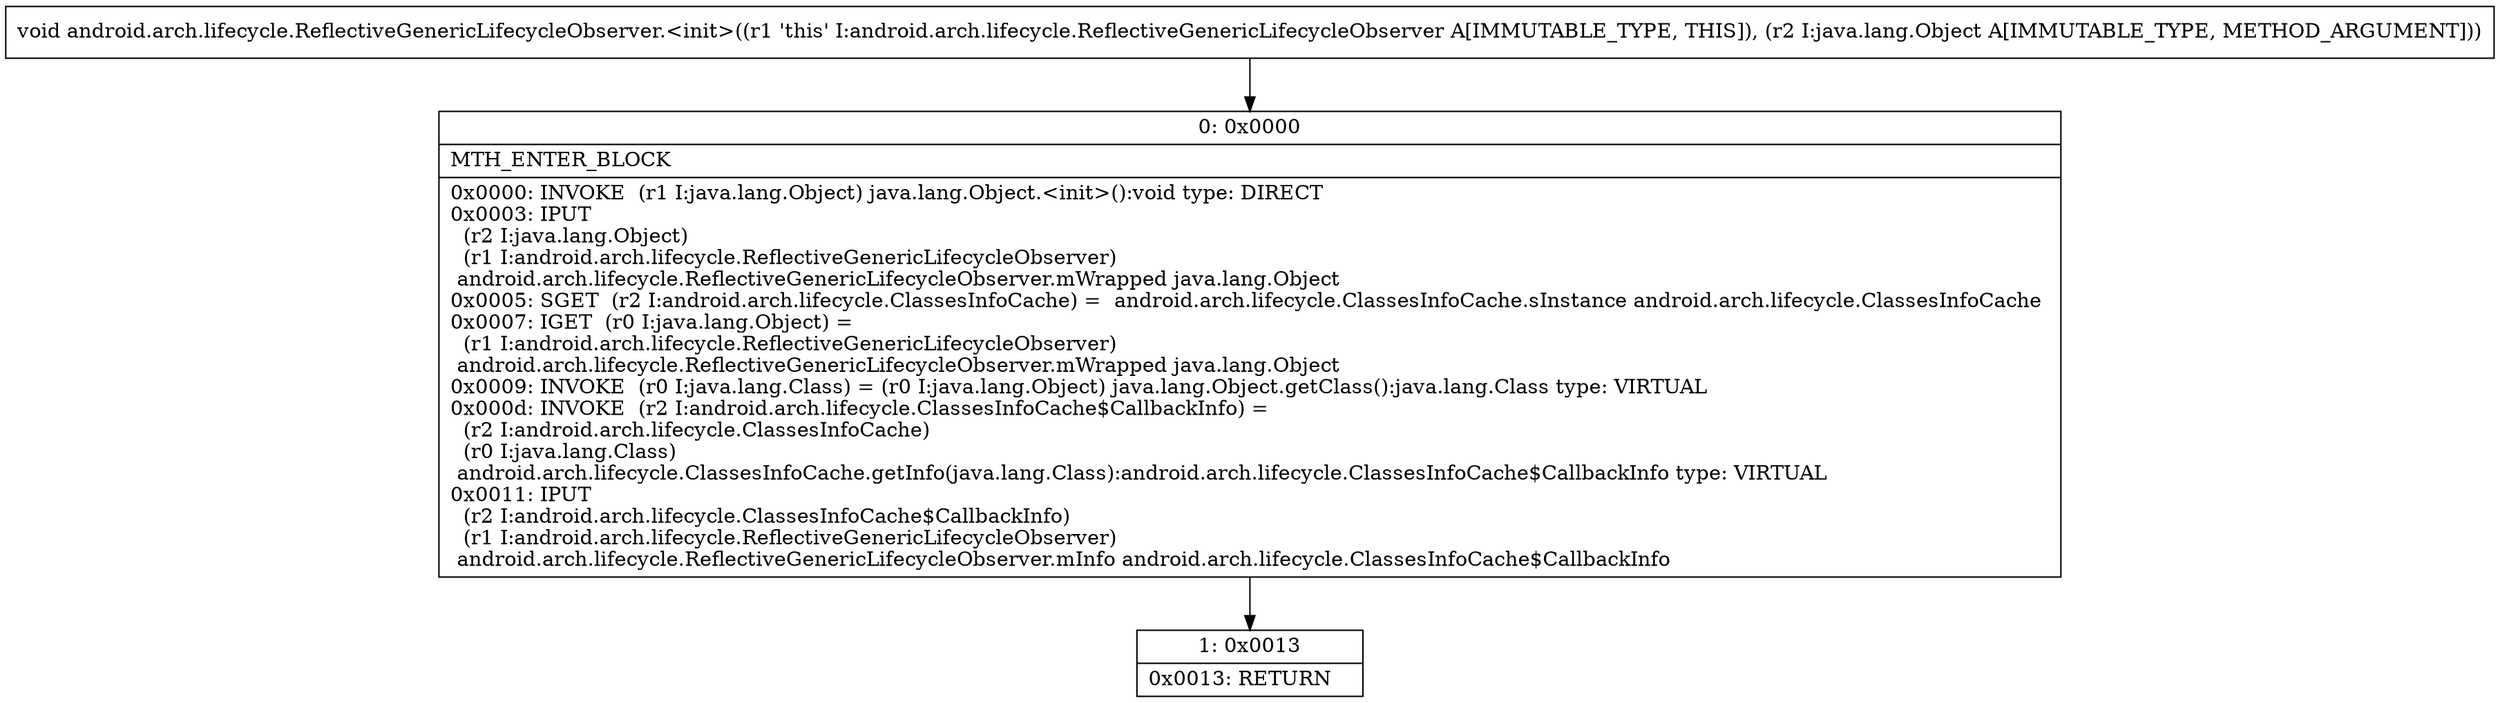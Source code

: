 digraph "CFG forandroid.arch.lifecycle.ReflectiveGenericLifecycleObserver.\<init\>(Ljava\/lang\/Object;)V" {
Node_0 [shape=record,label="{0\:\ 0x0000|MTH_ENTER_BLOCK\l|0x0000: INVOKE  (r1 I:java.lang.Object) java.lang.Object.\<init\>():void type: DIRECT \l0x0003: IPUT  \l  (r2 I:java.lang.Object)\l  (r1 I:android.arch.lifecycle.ReflectiveGenericLifecycleObserver)\l android.arch.lifecycle.ReflectiveGenericLifecycleObserver.mWrapped java.lang.Object \l0x0005: SGET  (r2 I:android.arch.lifecycle.ClassesInfoCache) =  android.arch.lifecycle.ClassesInfoCache.sInstance android.arch.lifecycle.ClassesInfoCache \l0x0007: IGET  (r0 I:java.lang.Object) = \l  (r1 I:android.arch.lifecycle.ReflectiveGenericLifecycleObserver)\l android.arch.lifecycle.ReflectiveGenericLifecycleObserver.mWrapped java.lang.Object \l0x0009: INVOKE  (r0 I:java.lang.Class) = (r0 I:java.lang.Object) java.lang.Object.getClass():java.lang.Class type: VIRTUAL \l0x000d: INVOKE  (r2 I:android.arch.lifecycle.ClassesInfoCache$CallbackInfo) = \l  (r2 I:android.arch.lifecycle.ClassesInfoCache)\l  (r0 I:java.lang.Class)\l android.arch.lifecycle.ClassesInfoCache.getInfo(java.lang.Class):android.arch.lifecycle.ClassesInfoCache$CallbackInfo type: VIRTUAL \l0x0011: IPUT  \l  (r2 I:android.arch.lifecycle.ClassesInfoCache$CallbackInfo)\l  (r1 I:android.arch.lifecycle.ReflectiveGenericLifecycleObserver)\l android.arch.lifecycle.ReflectiveGenericLifecycleObserver.mInfo android.arch.lifecycle.ClassesInfoCache$CallbackInfo \l}"];
Node_1 [shape=record,label="{1\:\ 0x0013|0x0013: RETURN   \l}"];
MethodNode[shape=record,label="{void android.arch.lifecycle.ReflectiveGenericLifecycleObserver.\<init\>((r1 'this' I:android.arch.lifecycle.ReflectiveGenericLifecycleObserver A[IMMUTABLE_TYPE, THIS]), (r2 I:java.lang.Object A[IMMUTABLE_TYPE, METHOD_ARGUMENT])) }"];
MethodNode -> Node_0;
Node_0 -> Node_1;
}

